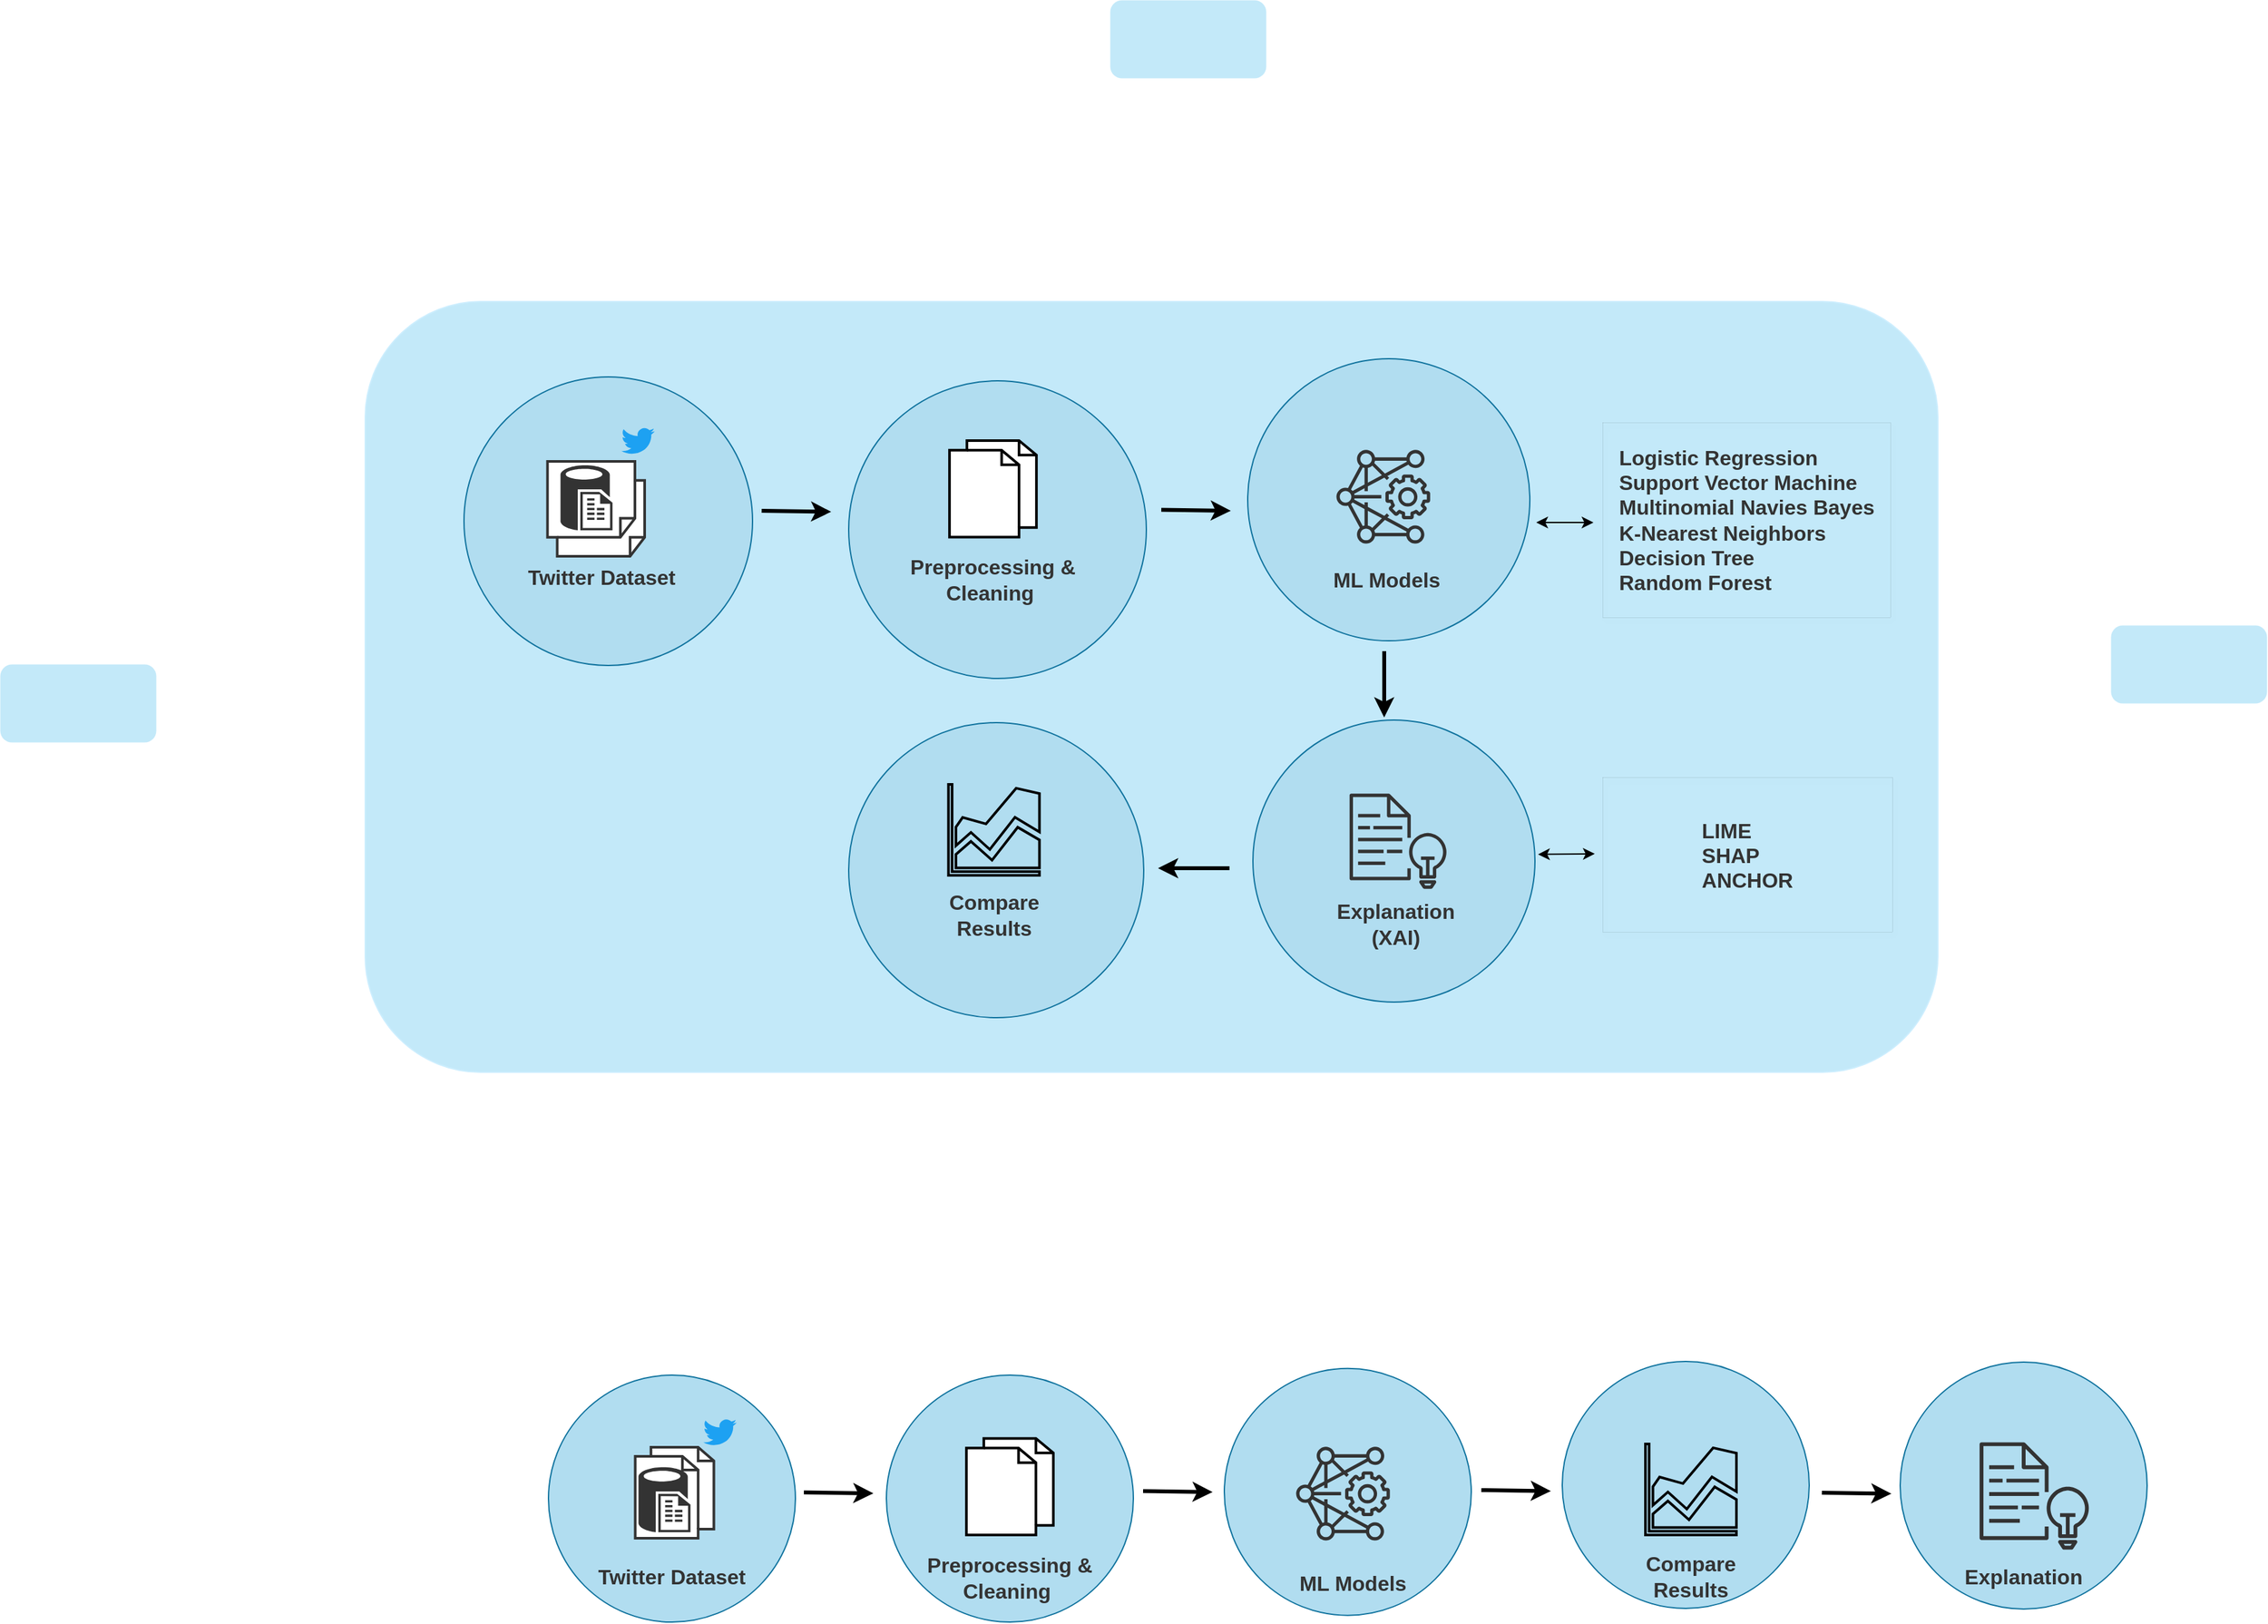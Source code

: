 <mxfile version="20.8.23" type="device" pages="3"><diagram id="3ZcY1S7_rm4KTZ8mV9sZ" name="Page-1"><mxGraphModel dx="2387" dy="1822" grid="1" gridSize="1" guides="1" tooltips="1" connect="1" arrows="1" fold="1" page="1" pageScale="1" pageWidth="700" pageHeight="1000" background="#ffffff" math="0" shadow="0"><root><mxCell id="0"/><mxCell id="1" parent="0"/><mxCell id="_CqftB7TEk2AvOw6r1CB-18" value="" style="rounded=1;whiteSpace=wrap;html=1;labelBackgroundColor=#FFB570;strokeColor=#CDEEFE;fontColor=#99FF99;fillColor=#C3E9F9;" vertex="1" parent="1"><mxGeometry x="-51" y="84" width="1210" height="593" as="geometry"/></mxCell><mxCell id="O2Ps_1vDSCaNEWxH-Twj-2" value="" style="ellipse;whiteSpace=wrap;html=1;aspect=fixed;fillColor=#b1ddf0;strokeColor=#10739e;" parent="1" vertex="1"><mxGeometry x="350" y="910" width="190" height="190" as="geometry"/></mxCell><mxCell id="O2Ps_1vDSCaNEWxH-Twj-1" value="" style="ellipse;whiteSpace=wrap;html=1;aspect=fixed;fillColor=#b1ddf0;strokeColor=#10739e;" parent="1" vertex="1"><mxGeometry x="90" y="910" width="190" height="190" as="geometry"/></mxCell><mxCell id="cEsDTuAmLdQw-phlZl-9-11" value="" style="html=1;verticalLabelPosition=bottom;align=center;labelBackgroundColor=#ffffff;verticalAlign=top;strokeWidth=2;shadow=0;dashed=0;shape=mxgraph.ios7.icons.documents;fillStyle=solid;" parent="1" vertex="1"><mxGeometry x="411.56" y="958.75" width="66.87" height="74.25" as="geometry"/></mxCell><mxCell id="282unPw8FLJoIN8Rm7A3-2" value="" style="html=1;verticalLabelPosition=bottom;align=center;labelBackgroundColor=#ffffff;verticalAlign=top;strokeWidth=2;strokeColor=#333333;shadow=0;dashed=0;shape=mxgraph.ios7.icons.documents;" parent="1" vertex="1"><mxGeometry x="156.75" y="965.5" width="60.5" height="70" as="geometry"/></mxCell><mxCell id="282unPw8FLJoIN8Rm7A3-42" value="" style="verticalLabelPosition=bottom;html=1;verticalAlign=top;align=center;strokeColor=none;fillColor=#333333;shape=mxgraph.azure.sql_reporting;strokeWidth=5;" parent="1" vertex="1"><mxGeometry x="159.25" y="980.88" width="40" height="50" as="geometry"/></mxCell><mxCell id="282unPw8FLJoIN8Rm7A3-47" value="&lt;font style=&quot;font-size: 16px;&quot; color=&quot;#333333&quot;&gt;&lt;b&gt;Twitter Dataset&lt;br&gt;&lt;/b&gt;&lt;br&gt;&lt;/font&gt;" style="text;html=1;strokeColor=none;fillColor=none;align=center;verticalAlign=middle;whiteSpace=wrap;rounded=0;sketch=0;strokeWidth=3;fontColor=#99FFCC;shadow=1;" parent="1" vertex="1"><mxGeometry x="127" y="1060" width="116" height="30" as="geometry"/></mxCell><mxCell id="282unPw8FLJoIN8Rm7A3-48" value="&lt;font style=&quot;font-size: 16px;&quot; color=&quot;#333333&quot;&gt;&lt;b&gt;Preprocessing&lt;/b&gt;&lt;b style=&quot;&quot;&gt;&amp;nbsp;&amp;amp; Cleaning&amp;nbsp;&lt;/b&gt;&lt;br&gt;&lt;/font&gt;" style="text;html=1;align=center;verticalAlign=middle;whiteSpace=wrap;rounded=0;sketch=0;strokeWidth=3;" parent="1" vertex="1"><mxGeometry x="387" y="1050.5" width="116" height="30" as="geometry"/></mxCell><mxCell id="O2Ps_1vDSCaNEWxH-Twj-3" value="" style="ellipse;whiteSpace=wrap;html=1;aspect=fixed;fillColor=#b1ddf0;strokeColor=#10739e;" parent="1" vertex="1"><mxGeometry x="610" y="904.88" width="190" height="190" as="geometry"/></mxCell><mxCell id="O2Ps_1vDSCaNEWxH-Twj-4" value="" style="ellipse;whiteSpace=wrap;html=1;aspect=fixed;fillColor=#b1ddf0;strokeColor=#10739e;" parent="1" vertex="1"><mxGeometry x="870" y="899.5" width="190" height="190" as="geometry"/></mxCell><mxCell id="O2Ps_1vDSCaNEWxH-Twj-5" value="" style="ellipse;whiteSpace=wrap;html=1;aspect=fixed;fillColor=#B1DDF0;strokeColor=#10739e;" parent="1" vertex="1"><mxGeometry x="1130" y="900" width="190" height="190" as="geometry"/></mxCell><mxCell id="O2Ps_1vDSCaNEWxH-Twj-6" value="" style="endArrow=classic;html=1;rounded=0;strokeWidth=3;" parent="1" edge="1"><mxGeometry width="50" height="50" relative="1" as="geometry"><mxPoint x="286.5" y="1000.25" as="sourcePoint"/><mxPoint x="340" y="1001" as="targetPoint"/></mxGeometry></mxCell><mxCell id="O2Ps_1vDSCaNEWxH-Twj-7" value="" style="dashed=0;outlineConnect=0;html=1;align=center;labelPosition=center;verticalLabelPosition=bottom;verticalAlign=top;shape=mxgraph.weblogos.twitter;fillColor=#1DA1F2;strokeColor=none" parent="1" vertex="1"><mxGeometry x="209" y="943.5" width="25.75" height="21.25" as="geometry"/></mxCell><mxCell id="O2Ps_1vDSCaNEWxH-Twj-9" value="" style="shape=image;html=1;verticalAlign=top;verticalLabelPosition=bottom;labelBackgroundColor=#ffffff;imageAspect=0;aspect=fixed;image=https://cdn0.iconfinder.com/data/icons/phosphor-thin-vol-1/256/brackets-curly-thin-128.png;strokeWidth=0;" parent="1" vertex="1"><mxGeometry x="642" y="940" width="125" height="125" as="geometry"/></mxCell><mxCell id="O2Ps_1vDSCaNEWxH-Twj-10" value="" style="points=[[0,0,0],[0.25,0,0],[0.5,0,0],[0.75,0,0],[1,0,0],[0,1,0],[0.25,1,0],[0.5,1,0],[0.75,1,0],[1,1,0],[0,0.25,0],[0,0.5,0],[0,0.75,0],[1,0.25,0],[1,0.5,0],[1,0.75,0]];outlineConnect=0;fontColor=#232F3E;gradientColor=none;gradientDirection=north;fillColor=none;strokeColor=#333333;dashed=0;verticalLabelPosition=bottom;verticalAlign=top;align=center;html=1;fontSize=12;fontStyle=0;aspect=fixed;shape=mxgraph.aws4.resourceIcon;resIcon=mxgraph.aws4.deep_learning_amis;strokeWidth=0;" parent="1" vertex="1"><mxGeometry x="656" y="955.88" width="90.12" height="90.12" as="geometry"/></mxCell><mxCell id="O2Ps_1vDSCaNEWxH-Twj-11" value="&lt;b style=&quot;border-color: var(--border-color); color: rgb(51, 51, 51);&quot;&gt;&lt;font style=&quot;font-size: 16px;&quot;&gt;ML Models&lt;/font&gt;&lt;/b&gt;&lt;font style=&quot;font-size: 12px;&quot; color=&quot;#333333&quot;&gt;&lt;br&gt;&lt;/font&gt;" style="text;html=1;strokeColor=none;fillColor=none;align=center;verticalAlign=middle;whiteSpace=wrap;rounded=0;sketch=0;strokeWidth=3;fontColor=#99FFCC;" parent="1" vertex="1"><mxGeometry x="646.5" y="1050.5" width="123.5" height="39.5" as="geometry"/></mxCell><mxCell id="O2Ps_1vDSCaNEWxH-Twj-12" value="" style="endArrow=classic;html=1;rounded=0;strokeWidth=3;" parent="1" edge="1"><mxGeometry width="50" height="50" relative="1" as="geometry"><mxPoint x="547.5" y="999.25" as="sourcePoint"/><mxPoint x="601" y="1000" as="targetPoint"/></mxGeometry></mxCell><mxCell id="O2Ps_1vDSCaNEWxH-Twj-15" value="" style="endArrow=classic;html=1;rounded=0;strokeWidth=3;" parent="1" edge="1"><mxGeometry width="50" height="50" relative="1" as="geometry"><mxPoint x="807.75" y="998.5" as="sourcePoint"/><mxPoint x="861.25" y="999.25" as="targetPoint"/></mxGeometry></mxCell><mxCell id="O2Ps_1vDSCaNEWxH-Twj-22" value="" style="sketch=0;aspect=fixed;pointerEvents=1;shadow=0;dashed=0;html=1;strokeColor=default;labelPosition=center;verticalLabelPosition=bottom;verticalAlign=top;align=center;fillColor=none;shape=mxgraph.mscae.general.graph;fillStyle=auto;strokeWidth=2;" parent="1" vertex="1"><mxGeometry x="934" y="963" width="70" height="70" as="geometry"/></mxCell><mxCell id="O2Ps_1vDSCaNEWxH-Twj-23" value="&lt;font style=&quot;&quot; color=&quot;#333333&quot;&gt;&lt;b style=&quot;&quot;&gt;&lt;font style=&quot;font-size: 16px;&quot;&gt;Compare Results&lt;/font&gt;&lt;/b&gt;&lt;br&gt;&lt;/font&gt;" style="text;html=1;strokeColor=none;fillColor=none;align=center;verticalAlign=middle;whiteSpace=wrap;rounded=0;sketch=0;strokeWidth=3;fontColor=#99FFCC;" parent="1" vertex="1"><mxGeometry x="911" y="1050" width="116" height="30" as="geometry"/></mxCell><mxCell id="O2Ps_1vDSCaNEWxH-Twj-24" value="" style="endArrow=classic;html=1;rounded=0;strokeWidth=3;" parent="1" edge="1"><mxGeometry width="50" height="50" relative="1" as="geometry"><mxPoint x="1069.75" y="1000.5" as="sourcePoint"/><mxPoint x="1123.25" y="1001.25" as="targetPoint"/></mxGeometry></mxCell><mxCell id="O2Ps_1vDSCaNEWxH-Twj-25" value="" style="sketch=0;points=[[0,0,0],[0.25,0,0],[0.5,0,0],[0.75,0,0],[1,0,0],[0,1,0],[0.25,1,0],[0.5,1,0],[0.75,1,0],[1,1,0],[0,0.25,0],[0,0.5,0],[0,0.75,0],[1,0.25,0],[1,0.5,0],[1,0.75,0]];outlineConnect=0;fontColor=#232F3E;gradientColor=#4AB29A;gradientDirection=north;fillColor=none;strokeColor=#333333;dashed=0;verticalLabelPosition=bottom;verticalAlign=top;align=center;html=1;fontSize=12;fontStyle=0;aspect=fixed;shape=mxgraph.aws4.resourceIcon;resIcon=mxgraph.aws4.comprehend;strokeWidth=5;" parent="1" vertex="1"><mxGeometry x="1180.5" y="949.94" width="106.06" height="106.06" as="geometry"/></mxCell><mxCell id="O2Ps_1vDSCaNEWxH-Twj-26" value="&lt;font style=&quot;&quot; color=&quot;#333333&quot;&gt;&lt;b&gt;&lt;font style=&quot;font-size: 16px;&quot;&gt;Explanation&lt;/font&gt;&lt;/b&gt;&lt;br&gt;&lt;/font&gt;" style="text;html=1;strokeColor=none;fillColor=none;align=center;verticalAlign=middle;whiteSpace=wrap;rounded=0;sketch=0;strokeWidth=3;fontColor=#99FFCC;" parent="1" vertex="1"><mxGeometry x="1167" y="1050" width="116" height="30" as="geometry"/></mxCell><mxCell id="O2Ps_1vDSCaNEWxH-Twj-28" value="" style="shape=image;html=1;verticalAlign=top;verticalLabelPosition=bottom;labelBackgroundColor=#ffffff;imageAspect=0;aspect=fixed;image=https://cdn4.iconfinder.com/data/icons/evil-icons-user-interface/64/setting-128.png;sketch=0;fillStyle=auto;strokeColor=default;strokeWidth=2;fillColor=none;" parent="1" vertex="1"><mxGeometry x="440" y="991" width="25" height="25" as="geometry"/></mxCell><mxCell id="O2Ps_1vDSCaNEWxH-Twj-29" value="" style="shape=image;html=1;verticalAlign=top;verticalLabelPosition=bottom;labelBackgroundColor=#ffffff;imageAspect=0;aspect=fixed;image=https://cdn4.iconfinder.com/data/icons/evil-icons-user-interface/64/setting-128.png;sketch=0;fillStyle=auto;strokeColor=default;strokeWidth=2;fillColor=none;" parent="1" vertex="1"><mxGeometry x="410" y="968" width="42" height="42" as="geometry"/></mxCell><mxCell id="L2uhkk1yuC7J8T29KFnI-1" value="" style="ellipse;whiteSpace=wrap;html=1;aspect=fixed;fillColor=#b1ddf0;strokeColor=#10739e;" vertex="1" parent="1"><mxGeometry x="321" y="145" width="229" height="229" as="geometry"/></mxCell><mxCell id="L2uhkk1yuC7J8T29KFnI-2" value="" style="ellipse;whiteSpace=wrap;html=1;aspect=fixed;fillColor=#b1ddf0;strokeColor=#10739e;" vertex="1" parent="1"><mxGeometry x="25" y="142" width="222" height="222" as="geometry"/></mxCell><mxCell id="L2uhkk1yuC7J8T29KFnI-3" value="" style="html=1;verticalLabelPosition=bottom;align=center;labelBackgroundColor=#ffffff;verticalAlign=top;strokeWidth=2;shadow=0;dashed=0;shape=mxgraph.ios7.icons.documents;fillStyle=solid;" vertex="1" parent="1"><mxGeometry x="398.56" y="191" width="66.87" height="74.25" as="geometry"/></mxCell><mxCell id="L2uhkk1yuC7J8T29KFnI-4" value="" style="html=1;verticalLabelPosition=bottom;align=center;labelBackgroundColor=#ffffff;verticalAlign=top;strokeWidth=2;strokeColor=#333333;shadow=0;dashed=0;shape=mxgraph.ios7.icons.documents;direction=south;" vertex="1" parent="1"><mxGeometry x="89.25" y="207" width="74.75" height="73" as="geometry"/></mxCell><mxCell id="L2uhkk1yuC7J8T29KFnI-5" value="" style="verticalLabelPosition=bottom;html=1;verticalAlign=top;align=center;strokeColor=none;fillColor=#333333;shape=mxgraph.azure.sql_reporting;strokeWidth=5;" vertex="1" parent="1"><mxGeometry x="99.25" y="210.0" width="40" height="50" as="geometry"/></mxCell><mxCell id="L2uhkk1yuC7J8T29KFnI-6" value="&lt;font style=&quot;font-size: 16px;&quot; color=&quot;#333333&quot;&gt;&lt;b&gt;Twitter Dataset&lt;br&gt;&lt;/b&gt;&lt;br&gt;&lt;/font&gt;" style="text;html=1;strokeColor=none;fillColor=none;align=center;verticalAlign=middle;whiteSpace=wrap;rounded=0;sketch=0;strokeWidth=3;fontColor=#99FFCC;shadow=1;" vertex="1" parent="1"><mxGeometry x="73" y="291.12" width="116" height="30" as="geometry"/></mxCell><mxCell id="L2uhkk1yuC7J8T29KFnI-7" value="&lt;font style=&quot;font-size: 16px;&quot; color=&quot;#333333&quot;&gt;&lt;b&gt;Preprocessing&lt;/b&gt;&lt;b style=&quot;&quot;&gt;&amp;nbsp;&amp;amp; Cleaning&amp;nbsp;&lt;/b&gt;&lt;br&gt;&lt;/font&gt;" style="text;html=1;align=center;verticalAlign=middle;whiteSpace=wrap;rounded=0;sketch=0;strokeWidth=3;" vertex="1" parent="1"><mxGeometry x="374" y="282.75" width="116" height="30" as="geometry"/></mxCell><mxCell id="L2uhkk1yuC7J8T29KFnI-8" value="" style="ellipse;whiteSpace=wrap;html=1;aspect=fixed;fillColor=#b1ddf0;strokeColor=#10739e;" vertex="1" parent="1"><mxGeometry x="628" y="127.97" width="217.06" height="217.06" as="geometry"/></mxCell><mxCell id="L2uhkk1yuC7J8T29KFnI-9" value="" style="ellipse;whiteSpace=wrap;html=1;aspect=fixed;fillColor=#b1ddf0;strokeColor=#10739e;" vertex="1" parent="1"><mxGeometry x="321" y="408" width="227" height="227" as="geometry"/></mxCell><mxCell id="L2uhkk1yuC7J8T29KFnI-10" value="" style="ellipse;whiteSpace=wrap;html=1;aspect=fixed;fillColor=#B1DDF0;strokeColor=#10739e;" vertex="1" parent="1"><mxGeometry x="632" y="406" width="217" height="217" as="geometry"/></mxCell><mxCell id="L2uhkk1yuC7J8T29KFnI-11" value="" style="endArrow=classic;html=1;rounded=0;strokeWidth=3;" edge="1" parent="1"><mxGeometry width="50" height="50" relative="1" as="geometry"><mxPoint x="254" y="245" as="sourcePoint"/><mxPoint x="307.5" y="245.75" as="targetPoint"/></mxGeometry></mxCell><mxCell id="L2uhkk1yuC7J8T29KFnI-12" value="" style="dashed=0;outlineConnect=0;html=1;align=center;labelPosition=center;verticalLabelPosition=bottom;verticalAlign=top;shape=mxgraph.weblogos.twitter;fillColor=#1DA1F2;strokeColor=none" vertex="1" parent="1"><mxGeometry x="146" y="180.75" width="25.75" height="21.25" as="geometry"/></mxCell><mxCell id="L2uhkk1yuC7J8T29KFnI-13" value="" style="shape=image;html=1;verticalAlign=top;verticalLabelPosition=bottom;labelBackgroundColor=#ffffff;imageAspect=0;aspect=fixed;image=https://cdn0.iconfinder.com/data/icons/phosphor-thin-vol-1/256/brackets-curly-thin-128.png;strokeWidth=0;" vertex="1" parent="1"><mxGeometry x="672" y="173" width="125" height="125" as="geometry"/></mxCell><mxCell id="L2uhkk1yuC7J8T29KFnI-14" value="" style="points=[[0,0,0],[0.25,0,0],[0.5,0,0],[0.75,0,0],[1,0,0],[0,1,0],[0.25,1,0],[0.5,1,0],[0.75,1,0],[1,1,0],[0,0.25,0],[0,0.5,0],[0,0.75,0],[1,0.25,0],[1,0.5,0],[1,0.75,0]];outlineConnect=0;fontColor=#232F3E;gradientColor=none;gradientDirection=north;fillColor=none;strokeColor=#333333;dashed=0;verticalLabelPosition=bottom;verticalAlign=top;align=center;html=1;fontSize=12;fontStyle=0;aspect=fixed;shape=mxgraph.aws4.resourceIcon;resIcon=mxgraph.aws4.deep_learning_amis;strokeWidth=0;" vertex="1" parent="1"><mxGeometry x="687" y="188.88" width="90.12" height="90.12" as="geometry"/></mxCell><mxCell id="L2uhkk1yuC7J8T29KFnI-15" value="&lt;b style=&quot;border-color: var(--border-color); color: rgb(51, 51, 51);&quot;&gt;&lt;font style=&quot;font-size: 16px;&quot;&gt;ML Models&lt;/font&gt;&lt;/b&gt;&lt;font style=&quot;font-size: 12px;&quot; color=&quot;#333333&quot;&gt;&lt;br&gt;&lt;/font&gt;" style="text;html=1;strokeColor=none;fillColor=none;align=center;verticalAlign=middle;whiteSpace=wrap;rounded=0;sketch=0;strokeWidth=3;fontColor=#99FFCC;" vertex="1" parent="1"><mxGeometry x="673" y="278" width="123.5" height="39.5" as="geometry"/></mxCell><mxCell id="L2uhkk1yuC7J8T29KFnI-16" value="" style="endArrow=classic;html=1;rounded=0;strokeWidth=3;" edge="1" parent="1"><mxGeometry width="50" height="50" relative="1" as="geometry"><mxPoint x="561.5" y="244.25" as="sourcePoint"/><mxPoint x="615" y="245" as="targetPoint"/></mxGeometry></mxCell><mxCell id="L2uhkk1yuC7J8T29KFnI-18" value="" style="sketch=0;aspect=fixed;pointerEvents=1;shadow=0;dashed=0;html=1;strokeColor=default;labelPosition=center;verticalLabelPosition=bottom;verticalAlign=top;align=center;fillColor=none;shape=mxgraph.mscae.general.graph;fillStyle=auto;strokeWidth=2;" vertex="1" parent="1"><mxGeometry x="397.75" y="455.5" width="70" height="70" as="geometry"/></mxCell><mxCell id="L2uhkk1yuC7J8T29KFnI-19" value="&lt;font style=&quot;&quot; color=&quot;#333333&quot;&gt;&lt;b style=&quot;&quot;&gt;&lt;font style=&quot;font-size: 16px;&quot;&gt;Compare Results&lt;/font&gt;&lt;/b&gt;&lt;br&gt;&lt;/font&gt;" style="text;html=1;strokeColor=none;fillColor=none;align=center;verticalAlign=middle;whiteSpace=wrap;rounded=0;sketch=0;strokeWidth=3;fontColor=#99FFCC;" vertex="1" parent="1"><mxGeometry x="374.75" y="541" width="116" height="30" as="geometry"/></mxCell><mxCell id="L2uhkk1yuC7J8T29KFnI-20" value="" style="endArrow=classic;html=1;rounded=0;strokeWidth=3;" edge="1" parent="1"><mxGeometry width="50" height="50" relative="1" as="geometry"><mxPoint x="733" y="353" as="sourcePoint"/><mxPoint x="733" y="404" as="targetPoint"/></mxGeometry></mxCell><mxCell id="L2uhkk1yuC7J8T29KFnI-23" value="" style="shape=image;html=1;verticalAlign=top;verticalLabelPosition=bottom;labelBackgroundColor=#ffffff;imageAspect=0;aspect=fixed;image=https://cdn4.iconfinder.com/data/icons/evil-icons-user-interface/64/setting-128.png;sketch=0;fillStyle=auto;strokeColor=default;strokeWidth=2;fillColor=none;" vertex="1" parent="1"><mxGeometry x="427" y="223.25" width="25" height="25" as="geometry"/></mxCell><mxCell id="L2uhkk1yuC7J8T29KFnI-24" value="" style="shape=image;html=1;verticalAlign=top;verticalLabelPosition=bottom;labelBackgroundColor=#ffffff;imageAspect=0;aspect=fixed;image=https://cdn4.iconfinder.com/data/icons/evil-icons-user-interface/64/setting-128.png;sketch=0;fillStyle=auto;strokeColor=default;strokeWidth=2;fillColor=none;" vertex="1" parent="1"><mxGeometry x="402" y="202" width="42" height="42" as="geometry"/></mxCell><mxCell id="_CqftB7TEk2AvOw6r1CB-7" value="" style="sketch=0;points=[[0,0,0],[0.25,0,0],[0.5,0,0],[0.75,0,0],[1,0,0],[0,1,0],[0.25,1,0],[0.5,1,0],[0.75,1,0],[1,1,0],[0,0.25,0],[0,0.5,0],[0,0.75,0],[1,0.25,0],[1,0.5,0],[1,0.75,0]];outlineConnect=0;fontColor=#232F3E;gradientColor=#4AB29A;gradientDirection=north;fillColor=none;strokeColor=#333333;dashed=0;verticalLabelPosition=bottom;verticalAlign=top;align=center;html=1;fontSize=12;fontStyle=0;aspect=fixed;shape=mxgraph.aws4.resourceIcon;resIcon=mxgraph.aws4.comprehend;strokeWidth=5;" vertex="1" parent="1"><mxGeometry x="696.97" y="446.19" width="94.06" height="106.06" as="geometry"/></mxCell><mxCell id="_CqftB7TEk2AvOw6r1CB-8" value="&lt;font style=&quot;&quot; color=&quot;#333333&quot;&gt;&lt;b&gt;&lt;font style=&quot;font-size: 16px;&quot;&gt;Explanation (XAI)&lt;/font&gt;&lt;/b&gt;&lt;br&gt;&lt;/font&gt;" style="text;html=1;strokeColor=none;fillColor=none;align=center;verticalAlign=middle;whiteSpace=wrap;rounded=0;sketch=0;strokeWidth=3;fontColor=#99FFCC;" vertex="1" parent="1"><mxGeometry x="690" y="548" width="104" height="30" as="geometry"/></mxCell><mxCell id="_CqftB7TEk2AvOw6r1CB-9" value="&lt;div style=&quot;text-align: left;&quot;&gt;&lt;b style=&quot;font-size: 16px; color: rgb(51, 51, 51); background-color: initial;&quot;&gt;LIME&lt;/b&gt;&lt;/div&gt;&lt;font style=&quot;font-size: 16px;&quot; color=&quot;#333333&quot;&gt;&lt;div style=&quot;text-align: left;&quot;&gt;&lt;b style=&quot;background-color: initial;&quot;&gt;SHAP&lt;/b&gt;&lt;/div&gt;&lt;b&gt;&lt;div style=&quot;text-align: left;&quot;&gt;&lt;b style=&quot;background-color: initial;&quot;&gt;ANCHOR&lt;/b&gt;&lt;/div&gt;&lt;/b&gt;&lt;/font&gt;" style="text;html=1;strokeColor=default;fillColor=none;align=center;verticalAlign=middle;whiteSpace=wrap;rounded=0;sketch=0;strokeWidth=0;fontColor=#99FFCC;shadow=1;" vertex="1" parent="1"><mxGeometry x="901" y="450" width="223" height="119" as="geometry"/></mxCell><mxCell id="_CqftB7TEk2AvOw6r1CB-4" value="&lt;div style=&quot;text-align: left;&quot;&gt;&lt;font color=&quot;#333333&quot;&gt;&lt;span style=&quot;font-size: 16px;&quot;&gt;&lt;b&gt;Logistic Regression&lt;/b&gt;&lt;/span&gt;&lt;/font&gt;&lt;/div&gt;&lt;div style=&quot;text-align: left;&quot;&gt;&lt;font color=&quot;#333333&quot;&gt;&lt;span style=&quot;font-size: 16px;&quot;&gt;&lt;b&gt;Support Vector Machine&lt;/b&gt;&lt;/span&gt;&lt;/font&gt;&lt;/div&gt;&lt;div style=&quot;text-align: left;&quot;&gt;&lt;font color=&quot;#333333&quot;&gt;&lt;span style=&quot;font-size: 16px;&quot;&gt;&lt;b&gt;Multinomial Navies Bayes&lt;/b&gt;&lt;/span&gt;&lt;/font&gt;&lt;/div&gt;&lt;div style=&quot;text-align: left;&quot;&gt;&lt;font color=&quot;#333333&quot;&gt;&lt;span style=&quot;font-size: 16px;&quot;&gt;&lt;b&gt;K-Nearest&amp;nbsp;&lt;/b&gt;&lt;/span&gt;&lt;/font&gt;&lt;b style=&quot;color: rgb(51, 51, 51); background-color: initial; font-size: 16px;&quot;&gt;Neighbors&lt;/b&gt;&lt;/div&gt;&lt;div style=&quot;text-align: left;&quot;&gt;&lt;span style=&quot;background-color: initial; font-size: 16px;&quot;&gt;&lt;font color=&quot;#333333&quot;&gt;&lt;b&gt;Decision&lt;/b&gt;&lt;/font&gt;&lt;/span&gt;&lt;b style=&quot;font-size: 16px; color: rgb(51, 51, 51); background-color: initial;&quot;&gt;&amp;nbsp;Tree&lt;/b&gt;&lt;/div&gt;&lt;div style=&quot;text-align: left;&quot;&gt;&lt;b style=&quot;font-size: 16px; color: rgb(51, 51, 51); background-color: initial;&quot;&gt;Random Forest&lt;/b&gt;&lt;/div&gt;" style="text;html=1;strokeColor=default;fillColor=none;align=center;verticalAlign=middle;whiteSpace=wrap;rounded=0;sketch=0;strokeWidth=0;fontColor=#99FFCC;shadow=1;" vertex="1" parent="1"><mxGeometry x="901" y="177" width="221.5" height="150.12" as="geometry"/></mxCell><mxCell id="_CqftB7TEk2AvOw6r1CB-29" value="" style="endArrow=classic;html=1;rounded=0;strokeWidth=3;" edge="1" parent="1"><mxGeometry width="50" height="50" relative="1" as="geometry"><mxPoint x="614" y="520" as="sourcePoint"/><mxPoint x="559" y="520" as="targetPoint"/></mxGeometry></mxCell><mxCell id="_CqftB7TEk2AvOw6r1CB-33" value="" style="endArrow=classic;startArrow=classic;html=1;rounded=0;fontColor=#99FF99;exitX=1.02;exitY=0.578;exitDx=0;exitDy=0;exitPerimeter=0;" edge="1" parent="1"><mxGeometry width="50" height="50" relative="1" as="geometry"><mxPoint x="851.401" y="509.341" as="sourcePoint"/><mxPoint x="895" y="508.91" as="targetPoint"/></mxGeometry></mxCell><mxCell id="_CqftB7TEk2AvOw6r1CB-34" value="" style="endArrow=classic;startArrow=classic;html=1;rounded=0;fontColor=#99FF99;exitX=1.02;exitY=0.578;exitDx=0;exitDy=0;exitPerimeter=0;" edge="1" parent="1"><mxGeometry width="50" height="50" relative="1" as="geometry"><mxPoint x="850" y="254" as="sourcePoint"/><mxPoint x="894" y="254" as="targetPoint"/></mxGeometry></mxCell><mxCell id="_CqftB7TEk2AvOw6r1CB-37" value="" style="rounded=1;whiteSpace=wrap;html=1;labelBackgroundColor=#FFB570;strokeColor=#CDEEFE;strokeWidth=0;fontColor=#99FF99;fillColor=#C3E9F9;" vertex="1" parent="1"><mxGeometry x="522" y="-148" width="120" height="60" as="geometry"/></mxCell><mxCell id="_CqftB7TEk2AvOw6r1CB-38" value="" style="rounded=1;whiteSpace=wrap;html=1;labelBackgroundColor=#FFB570;strokeColor=#CDEEFE;strokeWidth=0;fontColor=#99FF99;fillColor=#C3E9F9;" vertex="1" parent="1"><mxGeometry x="-332" y="363" width="120" height="60" as="geometry"/></mxCell><mxCell id="_CqftB7TEk2AvOw6r1CB-39" value="" style="rounded=1;whiteSpace=wrap;html=1;labelBackgroundColor=#FFB570;strokeColor=#CDEEFE;strokeWidth=0;fontColor=#99FF99;fillColor=#C3E9F9;" vertex="1" parent="1"><mxGeometry x="1292" y="333" width="120" height="60" as="geometry"/></mxCell></root></mxGraphModel></diagram><diagram id="hN3Tj7d20WxHXnR6wAtY" name="Page-2"><mxGraphModel dx="1434" dy="756" grid="1" gridSize="10" guides="1" tooltips="1" connect="1" arrows="1" fold="1" page="1" pageScale="1" pageWidth="700" pageHeight="1000" math="0" shadow="0"><root><mxCell id="0"/><mxCell id="1" parent="0"/><mxCell id="g4m8Td35BqeDXqIeln6w-1" value="" style="sketch=0;outlineConnect=0;fontColor=#232F3E;gradientColor=none;fillColor=#333333;strokeColor=none;dashed=0;verticalLabelPosition=bottom;verticalAlign=top;align=center;html=1;fontSize=12;fontStyle=0;aspect=fixed;pointerEvents=1;shape=mxgraph.aws4.documents;" vertex="1" parent="1"><mxGeometry x="40" y="160" width="64" height="78" as="geometry"/></mxCell><mxCell id="g4m8Td35BqeDXqIeln6w-2" value="" style="sketch=0;outlineConnect=0;fontColor=#232F3E;gradientColor=none;fillColor=#333333;strokeColor=none;dashed=0;verticalLabelPosition=bottom;verticalAlign=top;align=center;html=1;fontSize=12;fontStyle=0;aspect=fixed;pointerEvents=1;shape=mxgraph.aws4.sagemaker_model;strokeWidth=3;" vertex="1" parent="1"><mxGeometry x="180.5" y="166.25" width="65.5" height="65.5" as="geometry"/></mxCell><mxCell id="g4m8Td35BqeDXqIeln6w-3" value="" style="whiteSpace=wrap;html=1;aspect=fixed;sketch=0;strokeWidth=2;fontColor=#99FFCC;fillColor=#FFFFFF;gradientColor=#FFFFFF;" vertex="1" parent="1"><mxGeometry x="476" y="153.5" width="100" height="100" as="geometry"/></mxCell><mxCell id="g4m8Td35BqeDXqIeln6w-4" value="" style="sketch=0;outlineConnect=0;fontColor=#232F3E;gradientColor=none;fillColor=#333333;strokeColor=none;dashed=0;verticalLabelPosition=bottom;verticalAlign=top;align=center;html=1;fontSize=12;fontStyle=0;aspect=fixed;pointerEvents=1;shape=mxgraph.aws4.sagemaker_train;" vertex="1" parent="1"><mxGeometry x="481.99" y="159.25" width="48.01" height="40" as="geometry"/></mxCell><mxCell id="g4m8Td35BqeDXqIeln6w-5" value="" style="sketch=0;outlineConnect=0;fontColor=#232F3E;gradientColor=none;fillColor=#333333;strokeColor=none;dashed=0;verticalLabelPosition=bottom;verticalAlign=top;align=center;html=1;fontSize=12;fontStyle=0;aspect=fixed;pointerEvents=1;shape=mxgraph.aws4.iot_sitewise_asset_hierarchy;strokeWidth=12;" vertex="1" parent="1"><mxGeometry x="530" y="158.25" width="43" height="43" as="geometry"/></mxCell><mxCell id="g4m8Td35BqeDXqIeln6w-6" value="" style="sketch=0;pointerEvents=1;shadow=0;dashed=0;html=1;strokeColor=none;fillColor=#505050;labelPosition=center;verticalLabelPosition=bottom;verticalAlign=top;outlineConnect=0;align=center;shape=mxgraph.office.users.user;strokeWidth=5;" vertex="1" parent="1"><mxGeometry x="630" y="181.75" width="50" height="58.25" as="geometry"/></mxCell><mxCell id="g4m8Td35BqeDXqIeln6w-7" value="" style="shape=image;html=1;verticalAlign=top;verticalLabelPosition=bottom;labelBackgroundColor=#ffffff;imageAspect=0;aspect=fixed;image=https://cdn1.iconfinder.com/data/icons/office-icons-17/512/ilustracoes_04-14-128.png;sketch=0;strokeWidth=12;fontColor=#99FFCC;fillColor=#330033;gradientColor=#FFFFFF;" vertex="1" parent="1"><mxGeometry x="479" y="206.25" width="42.75" height="42.75" as="geometry"/></mxCell><mxCell id="g4m8Td35BqeDXqIeln6w-8" value="" style="shape=image;html=1;verticalAlign=top;verticalLabelPosition=bottom;labelBackgroundColor=#ffffff;imageAspect=0;aspect=fixed;image=https://cdn3.iconfinder.com/data/icons/picons-social/57/03-twitter-128.png;sketch=0;strokeWidth=3;fontColor=#99FFCC;fillColor=#333333;gradientColor=#FFFFFF;" vertex="1" parent="1"><mxGeometry x="74" y="136.25" width="30" height="30" as="geometry"/></mxCell><mxCell id="g4m8Td35BqeDXqIeln6w-9" value="&lt;font style=&quot;font-size: 12px;&quot; color=&quot;#333333&quot;&gt;&lt;b&gt;Twitter Dataset&lt;br&gt;&lt;/b&gt;&lt;br&gt;&lt;/font&gt;" style="text;html=1;strokeColor=none;fillColor=none;align=center;verticalAlign=middle;whiteSpace=wrap;rounded=0;sketch=0;strokeWidth=3;fontColor=#99FFCC;" vertex="1" parent="1"><mxGeometry x="20" y="258.5" width="116" height="30" as="geometry"/></mxCell><mxCell id="g4m8Td35BqeDXqIeln6w-10" value="&lt;font style=&quot;font-size: 12px;&quot; color=&quot;#333333&quot;&gt;&lt;b&gt;Models&lt;/b&gt;&lt;br&gt;&lt;/font&gt;" style="text;html=1;strokeColor=none;fillColor=none;align=center;verticalAlign=middle;whiteSpace=wrap;rounded=0;sketch=0;strokeWidth=3;fontColor=#99FFCC;" vertex="1" parent="1"><mxGeometry x="158.25" y="255" width="116" height="30" as="geometry"/></mxCell><mxCell id="g4m8Td35BqeDXqIeln6w-11" value="" style="shape=image;html=1;verticalAlign=top;verticalLabelPosition=bottom;labelBackgroundColor=#ffffff;imageAspect=0;aspect=fixed;image=https://cdn0.iconfinder.com/data/icons/phosphor-thin-vol-1/256/brackets-curly-thin-128.png;sketch=0;strokeWidth=1;fontSize=12;fontColor=#333333;fillColor=#333333;gradientColor=#FFFFFF;imageBackground=none;imageBorder=none;" vertex="1" parent="1"><mxGeometry x="149.25" y="139.5" width="128" height="128" as="geometry"/></mxCell><mxCell id="g4m8Td35BqeDXqIeln6w-12" value="&lt;font style=&quot;font-size: 12px;&quot; color=&quot;#333333&quot;&gt;&lt;b&gt;Compare Result&lt;/b&gt;&lt;br&gt;&lt;/font&gt;" style="text;html=1;strokeColor=none;fillColor=none;align=center;verticalAlign=middle;whiteSpace=wrap;rounded=0;sketch=0;strokeWidth=3;fontColor=#99FFCC;" vertex="1" parent="1"><mxGeometry x="317" y="254" width="116" height="30" as="geometry"/></mxCell><mxCell id="g4m8Td35BqeDXqIeln6w-13" value="&lt;font style=&quot;&quot; color=&quot;#333333&quot;&gt;&lt;b&gt;Explanation&lt;/b&gt;&lt;br&gt;&lt;/font&gt;" style="text;html=1;strokeColor=none;fillColor=none;align=center;verticalAlign=middle;whiteSpace=wrap;rounded=0;sketch=0;strokeWidth=3;fontColor=#99FFCC;" vertex="1" parent="1"><mxGeometry x="474" y="253.5" width="116" height="30" as="geometry"/></mxCell><mxCell id="g4m8Td35BqeDXqIeln6w-14" value="" style="sketch=0;points=[[0,0,0],[0.25,0,0],[0.5,0,0],[0.75,0,0],[1,0,0],[0,1,0],[0.25,1,0],[0.5,1,0],[0.75,1,0],[1,1,0],[0,0.25,0],[0,0.5,0],[0,0.75,0],[1,0.25,0],[1,0.5,0],[1,0.75,0]];outlineConnect=0;fontColor=#232F3E;gradientColor=#333333;gradientDirection=north;fillColor=none;strokeColor=none;dashed=0;verticalLabelPosition=bottom;verticalAlign=top;align=center;html=1;fontSize=12;fontStyle=0;aspect=fixed;shape=mxgraph.aws4.resourceIcon;resIcon=mxgraph.aws4.lookout_for_equipment;strokeWidth=1;" vertex="1" parent="1"><mxGeometry x="530" y="206.5" width="41.75" height="41.75" as="geometry"/></mxCell><mxCell id="g4m8Td35BqeDXqIeln6w-15" value="" style="endArrow=classic;html=1;rounded=0;strokeWidth=2;fontSize=12;fontColor=#333333;" edge="1" parent="1"><mxGeometry width="50" height="50" relative="1" as="geometry"><mxPoint x="111" y="201.5" as="sourcePoint"/><mxPoint x="147" y="201" as="targetPoint"/></mxGeometry></mxCell><mxCell id="g4m8Td35BqeDXqIeln6w-16" value="" style="endArrow=classic;html=1;rounded=0;strokeWidth=2;fontSize=12;fontColor=#333333;" edge="1" parent="1"><mxGeometry width="50" height="50" relative="1" as="geometry"><mxPoint x="279" y="203.5" as="sourcePoint"/><mxPoint x="390" y="140" as="targetPoint"/><Array as="points"><mxPoint x="320" y="140"/></Array></mxGeometry></mxCell><mxCell id="g4m8Td35BqeDXqIeln6w-17" value="" style="endArrow=classic;html=1;rounded=0;strokeWidth=2;fontSize=12;fontColor=#333333;entryX=0;entryY=0.5;entryDx=0;entryDy=0;" edge="1" parent="1"><mxGeometry width="50" height="50" relative="1" as="geometry"><mxPoint x="428" y="204.5" as="sourcePoint"/><mxPoint x="469" y="204.5" as="targetPoint"/></mxGeometry></mxCell><mxCell id="g4m8Td35BqeDXqIeln6w-18" value="" style="endArrow=classic;html=1;rounded=0;strokeWidth=2;fontSize=12;fontColor=#333333;entryX=0;entryY=0.5;entryDx=0;entryDy=0;" edge="1" parent="1"><mxGeometry width="50" height="50" relative="1" as="geometry"><mxPoint x="581" y="204.5" as="sourcePoint"/><mxPoint x="622" y="204.5" as="targetPoint"/></mxGeometry></mxCell><mxCell id="g4m8Td35BqeDXqIeln6w-19" value="&lt;font style=&quot;&quot; color=&quot;#333333&quot;&gt;&lt;b&gt;User&lt;/b&gt;&lt;br&gt;&lt;/font&gt;" style="text;html=1;strokeColor=none;fillColor=none;align=center;verticalAlign=middle;whiteSpace=wrap;rounded=0;sketch=0;strokeWidth=3;fontColor=#99FFCC;" vertex="1" parent="1"><mxGeometry x="595" y="253" width="116" height="30" as="geometry"/></mxCell><mxCell id="g4m8Td35BqeDXqIeln6w-20" value="" style="points=[[0,0,0],[0.25,0,0],[0.5,0,0],[0.75,0,0],[1,0,0],[0,1,0],[0.25,1,0],[0.5,1,0],[0.75,1,0],[1,1,0],[0,0.25,0],[0,0.5,0],[0,0.75,0],[1,0.25,0],[1,0.5,0],[1,0.75,0]];outlineConnect=0;fontColor=#232F3E;gradientColor=default;gradientDirection=north;fillColor=none;strokeColor=#333333;dashed=0;verticalLabelPosition=bottom;verticalAlign=top;align=center;html=1;fontSize=12;fontStyle=0;aspect=fixed;shape=mxgraph.aws4.resourceIcon;resIcon=mxgraph.aws4.forecast;strokeWidth=5;" vertex="1" parent="1"><mxGeometry x="317" y="153.5" width="108" height="108" as="geometry"/></mxCell></root></mxGraphModel></diagram><diagram id="rZJCkg6r3CDZFr1sDhBM" name="Page-3"><mxGraphModel dx="1434" dy="756" grid="1" gridSize="10" guides="1" tooltips="1" connect="1" arrows="1" fold="1" page="1" pageScale="1" pageWidth="700" pageHeight="1000" math="0" shadow="0"><root><mxCell id="0"/><mxCell id="1" parent="0"/><mxCell id="i59IYl1q_kCmqsqS3B3G-1" value="" style="whiteSpace=wrap;html=1;aspect=fixed;strokeColor=#82b366;strokeWidth=5;fillColor=#d5e8d4;fillStyle=solid;sketch=1;curveFitting=1;jiggle=2;" vertex="1" parent="1"><mxGeometry x="719.5" y="441.5" width="127" height="127" as="geometry"/></mxCell><mxCell id="i59IYl1q_kCmqsqS3B3G-2" value="" style="shape=image;html=1;verticalAlign=top;verticalLabelPosition=bottom;labelBackgroundColor=#ffffff;imageAspect=0;aspect=fixed;image=https://cdn0.iconfinder.com/data/icons/thin-line-icons-for-seo-and-development-1/64/Programming_Development_analysis-128.png;strokeWidth=3;perimeterSpacing=0;" vertex="1" parent="1"><mxGeometry x="545" y="448" width="110" height="110" as="geometry"/></mxCell><mxCell id="i59IYl1q_kCmqsqS3B3G-3" value="" style="html=1;shape=mxgraph.flowchart.annotation_2;align=left;labelPosition=right;strokeWidth=5;fillColor=#f8cecc;strokeColor=#b85450;sketch=1;curveFitting=1;jiggle=2;" vertex="1" parent="1"><mxGeometry x="336.25" y="452.5" width="50" height="100" as="geometry"/></mxCell><mxCell id="i59IYl1q_kCmqsqS3B3G-4" value="" style="html=1;shape=mxgraph.flowchart.annotation_2;align=left;labelPosition=right;strokeWidth=5;fillColor=#f8cecc;strokeColor=#b85450;rotation=-180;sketch=1;curveFitting=1;jiggle=2;" vertex="1" parent="1"><mxGeometry x="433" y="452" width="50" height="100" as="geometry"/></mxCell><mxCell id="i59IYl1q_kCmqsqS3B3G-5" value="" style="sketch=0;points=[[0,0,0],[0.25,0,0],[0.5,0,0],[0.75,0,0],[1,0,0],[0,1,0],[0.25,1,0],[0.5,1,0],[0.75,1,0],[1,1,0],[0,0.25,0],[0,0.5,0],[0,0.75,0],[1,0.25,0],[1,0.5,0],[1,0.75,0]];outlineConnect=0;fontColor=#232F3E;gradientColor=#4AB29A;gradientDirection=north;fillColor=none;strokeColor=#333333;dashed=0;verticalLabelPosition=bottom;verticalAlign=top;align=center;html=1;fontSize=12;fontStyle=0;aspect=fixed;shape=mxgraph.aws4.resourceIcon;resIcon=mxgraph.aws4.fraud_detector;strokeWidth=5;" vertex="1" parent="1"><mxGeometry x="782.59" y="450" width="58.41" height="58.41" as="geometry"/></mxCell><mxCell id="i59IYl1q_kCmqsqS3B3G-6" value="" style="sketch=0;points=[[0,0,0],[0.25,0,0],[0.5,0,0],[0.75,0,0],[1,0,0],[0,1,0],[0.25,1,0],[0.5,1,0],[0.75,1,0],[1,1,0],[0,0.25,0],[0,0.5,0],[0,0.75,0],[1,0.25,0],[1,0.5,0],[1,0.75,0]];outlineConnect=0;gradientDirection=north;fillColor=none;strokeColor=#333333;dashed=0;verticalLabelPosition=bottom;verticalAlign=top;align=center;html=1;fontSize=12;fontStyle=0;aspect=fixed;shape=mxgraph.aws4.resourceIcon;resIcon=mxgraph.aws4.lookout_for_equipment;strokeWidth=5;" vertex="1" parent="1"><mxGeometry x="726.5" y="507" width="58" height="58" as="geometry"/></mxCell><mxCell id="i59IYl1q_kCmqsqS3B3G-7" value="" style="sketch=0;outlineConnect=0;fontColor=#232F3E;gradientColor=none;fillColor=#333333;strokeColor=none;dashed=0;verticalLabelPosition=bottom;verticalAlign=top;align=center;html=1;fontSize=12;fontStyle=0;aspect=fixed;pointerEvents=1;shape=mxgraph.aws4.sagemaker_train;strokeWidth=5;" vertex="1" parent="1"><mxGeometry x="728" y="452.0" width="55" height="45.83" as="geometry"/></mxCell><mxCell id="i59IYl1q_kCmqsqS3B3G-8" value="" style="points=[[0,0,0],[0.25,0,0],[0.5,0,0],[0.75,0,0],[1,0,0],[0,1,0],[0.25,1,0],[0.5,1,0],[0.75,1,0],[1,1,0],[0,0.25,0],[0,0.5,0],[0,0.75,0],[1,0.25,0],[1,0.5,0],[1,0.75,0]];outlineConnect=0;fontColor=#232F3E;gradientColor=none;gradientDirection=north;fillColor=none;strokeColor=#333333;dashed=0;verticalLabelPosition=bottom;verticalAlign=top;align=center;html=1;fontSize=12;fontStyle=0;aspect=fixed;shape=mxgraph.aws4.resourceIcon;resIcon=mxgraph.aws4.deep_learning_amis;strokeWidth=5;" vertex="1" parent="1"><mxGeometry x="354" y="446.5" width="110" height="110" as="geometry"/></mxCell><mxCell id="i59IYl1q_kCmqsqS3B3G-9" value="" style="sketch=0;points=[[0,0,0],[0.25,0,0],[0.5,0,0],[0.75,0,0],[1,0,0],[0,1,0],[0.25,1,0],[0.5,1,0],[0.75,1,0],[1,1,0],[0,0.25,0],[0,0.5,0],[0,0.75,0],[1,0.25,0],[1,0.5,0],[1,0.75,0]];outlineConnect=0;fontColor=#232F3E;gradientColor=#4AB29A;gradientDirection=north;fillColor=none;strokeColor=#333333;dashed=0;verticalLabelPosition=bottom;verticalAlign=top;align=center;html=1;fontSize=12;fontStyle=0;aspect=fixed;shape=mxgraph.aws4.resourceIcon;resIcon=mxgraph.aws4.comprehend;strokeWidth=5;" vertex="1" parent="1"><mxGeometry x="784.5" y="505" width="62" height="62" as="geometry"/></mxCell><mxCell id="i59IYl1q_kCmqsqS3B3G-10" value="&lt;font style=&quot;font-size: 12px;&quot; color=&quot;#333333&quot;&gt;&lt;b&gt;Compare Result&lt;/b&gt;&lt;br&gt;&lt;/font&gt;" style="text;html=1;strokeColor=none;fillColor=none;align=center;verticalAlign=middle;whiteSpace=wrap;rounded=0;sketch=0;strokeWidth=3;fontColor=#99FFCC;" vertex="1" parent="1"><mxGeometry x="544" y="557.5" width="116" height="30" as="geometry"/></mxCell><mxCell id="i59IYl1q_kCmqsqS3B3G-11" value="&lt;font style=&quot;&quot; color=&quot;#333333&quot;&gt;&lt;b&gt;Explanation&lt;/b&gt;&lt;br&gt;&lt;/font&gt;" style="text;html=1;strokeColor=none;fillColor=none;align=center;verticalAlign=middle;whiteSpace=wrap;rounded=0;sketch=0;strokeWidth=3;fontColor=#99FFCC;" vertex="1" parent="1"><mxGeometry x="725" y="570" width="116" height="30" as="geometry"/></mxCell><mxCell id="i59IYl1q_kCmqsqS3B3G-12" value="." style="shape=image;html=1;verticalAlign=top;verticalLabelPosition=bottom;labelBackgroundColor=#ffffff;imageAspect=0;aspect=fixed;image=https://cdn1.iconfinder.com/data/icons/user-pictures/100/male3-128.png;fillStyle=solid;strokeColor=#FF0000;sketch=1;curveFitting=1;jiggle=2;" vertex="1" parent="1"><mxGeometry x="911" y="456.5" width="93.5" height="93.5" as="geometry"/></mxCell><mxCell id="i59IYl1q_kCmqsqS3B3G-13" value="" style="html=1;outlineConnect=0;whiteSpace=wrap;fillColor=#AFFFAF;shape=mxgraph.archimate3.process;fillStyle=solid;strokeColor=#FF0000;sketch=1;curveFitting=1;jiggle=2;" vertex="1" parent="1"><mxGeometry x="118" y="490" width="52" height="30" as="geometry"/></mxCell><mxCell id="i59IYl1q_kCmqsqS3B3G-14" value="&lt;b style=&quot;border-color: var(--border-color); color: rgb(51, 51, 51);&quot;&gt;Models&lt;/b&gt;&lt;font style=&quot;font-size: 12px;&quot; color=&quot;#333333&quot;&gt;&lt;br&gt;&lt;/font&gt;" style="text;html=1;strokeColor=none;fillColor=none;align=center;verticalAlign=middle;whiteSpace=wrap;rounded=0;sketch=0;strokeWidth=3;fontColor=#99FFCC;" vertex="1" parent="1"><mxGeometry x="354" y="564" width="116" height="30" as="geometry"/></mxCell><mxCell id="i59IYl1q_kCmqsqS3B3G-15" value="" style="html=1;outlineConnect=0;whiteSpace=wrap;fillColor=#AFFFAF;shape=mxgraph.archimate3.process;fillStyle=solid;strokeColor=#FF0000;sketch=1;curveFitting=1;jiggle=2;" vertex="1" parent="1"><mxGeometry x="277.25" y="487.5" width="52" height="30" as="geometry"/></mxCell><mxCell id="i59IYl1q_kCmqsqS3B3G-16" value="" style="html=1;outlineConnect=0;whiteSpace=wrap;fillColor=#AFFFAF;shape=mxgraph.archimate3.process;fillStyle=solid;strokeColor=#FF0000;sketch=1;curveFitting=1;jiggle=2;" vertex="1" parent="1"><mxGeometry x="495" y="487.5" width="52" height="30" as="geometry"/></mxCell><mxCell id="i59IYl1q_kCmqsqS3B3G-17" value="" style="html=1;outlineConnect=0;whiteSpace=wrap;fillColor=#AFFFAF;shape=mxgraph.archimate3.process;fillStyle=solid;strokeColor=#FF0000;sketch=1;curveFitting=1;jiggle=2;" vertex="1" parent="1"><mxGeometry x="652.25" y="486.5" width="52" height="30" as="geometry"/></mxCell><mxCell id="i59IYl1q_kCmqsqS3B3G-18" value="" style="html=1;outlineConnect=0;whiteSpace=wrap;fillColor=#AFFFAF;shape=mxgraph.archimate3.process;fillStyle=solid;strokeColor=#FF0000;sketch=1;curveFitting=1;jiggle=2;" vertex="1" parent="1"><mxGeometry x="854.25" y="483" width="52" height="30" as="geometry"/></mxCell><mxCell id="i59IYl1q_kCmqsqS3B3G-19" value="" style="shape=image;html=1;verticalAlign=top;verticalLabelPosition=bottom;labelBackgroundColor=#ffffff;imageAspect=0;aspect=fixed;image=https://cdn0.iconfinder.com/data/icons/thin-line-icons-for-seo-and-development-1/64/Programming_Development_analysis-128.png;dashed=1;sketch=0;strokeColor=default;strokeWidth=7;fillColor=default;" vertex="1" parent="1"><mxGeometry x="1110" y="438" width="128" height="128" as="geometry"/></mxCell><mxCell id="i59IYl1q_kCmqsqS3B3G-20" value="" style="shape=image;html=1;verticalAlign=top;verticalLabelPosition=bottom;labelBackgroundColor=#ffffff;imageAspect=0;aspect=fixed;image=https://cdn0.iconfinder.com/data/icons/business-startup-10/50/60-128.png;dashed=1;sketch=0;strokeColor=default;strokeWidth=0;fillColor=default;" vertex="1" parent="1"><mxGeometry x="1070" y="283" width="128" height="128" as="geometry"/></mxCell></root></mxGraphModel></diagram></mxfile>